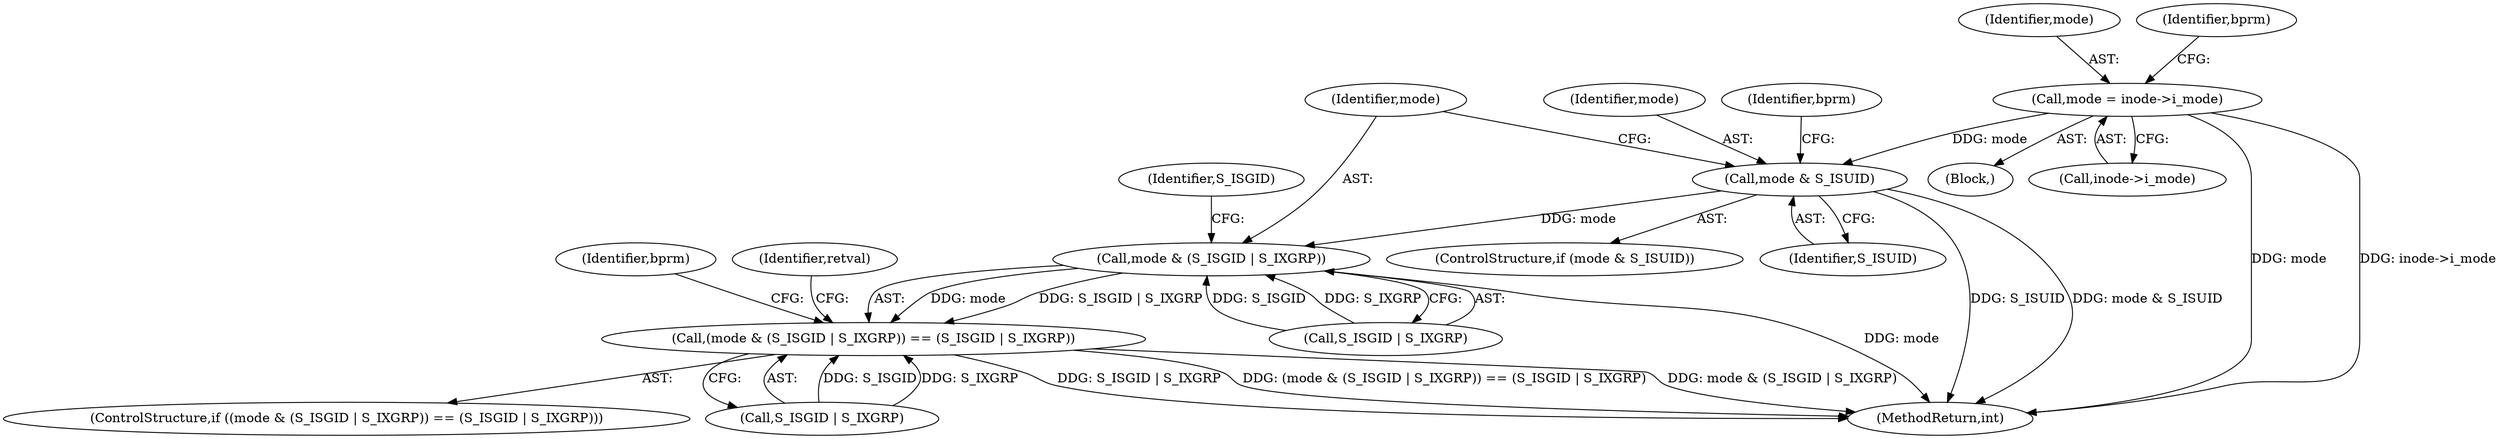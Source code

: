 digraph "1_linux_8b01fc86b9f425899f8a3a8fc1c47d73c2c20543@pointer" {
"1000116" [label="(Call,mode = inode->i_mode)"];
"1000175" [label="(Call,mode & S_ISUID)"];
"1000195" [label="(Call,mode & (S_ISGID | S_IXGRP))"];
"1000194" [label="(Call,(mode & (S_ISGID | S_IXGRP)) == (S_ISGID | S_IXGRP))"];
"1000247" [label="(MethodReturn,int)"];
"1000193" [label="(ControlStructure,if ((mode & (S_ISGID | S_IXGRP)) == (S_ISGID | S_IXGRP)))"];
"1000206" [label="(Identifier,bprm)"];
"1000219" [label="(Identifier,retval)"];
"1000177" [label="(Identifier,S_ISUID)"];
"1000118" [label="(Call,inode->i_mode)"];
"1000117" [label="(Identifier,mode)"];
"1000174" [label="(ControlStructure,if (mode & S_ISUID))"];
"1000175" [label="(Call,mode & S_ISUID)"];
"1000176" [label="(Identifier,mode)"];
"1000200" [label="(Call,S_ISGID | S_IXGRP)"];
"1000125" [label="(Identifier,bprm)"];
"1000181" [label="(Identifier,bprm)"];
"1000197" [label="(Call,S_ISGID | S_IXGRP)"];
"1000201" [label="(Identifier,S_ISGID)"];
"1000195" [label="(Call,mode & (S_ISGID | S_IXGRP))"];
"1000116" [label="(Call,mode = inode->i_mode)"];
"1000194" [label="(Call,(mode & (S_ISGID | S_IXGRP)) == (S_ISGID | S_IXGRP))"];
"1000107" [label="(Block,)"];
"1000196" [label="(Identifier,mode)"];
"1000116" -> "1000107"  [label="AST: "];
"1000116" -> "1000118"  [label="CFG: "];
"1000117" -> "1000116"  [label="AST: "];
"1000118" -> "1000116"  [label="AST: "];
"1000125" -> "1000116"  [label="CFG: "];
"1000116" -> "1000247"  [label="DDG: mode"];
"1000116" -> "1000247"  [label="DDG: inode->i_mode"];
"1000116" -> "1000175"  [label="DDG: mode"];
"1000175" -> "1000174"  [label="AST: "];
"1000175" -> "1000177"  [label="CFG: "];
"1000176" -> "1000175"  [label="AST: "];
"1000177" -> "1000175"  [label="AST: "];
"1000181" -> "1000175"  [label="CFG: "];
"1000196" -> "1000175"  [label="CFG: "];
"1000175" -> "1000247"  [label="DDG: S_ISUID"];
"1000175" -> "1000247"  [label="DDG: mode & S_ISUID"];
"1000175" -> "1000195"  [label="DDG: mode"];
"1000195" -> "1000194"  [label="AST: "];
"1000195" -> "1000197"  [label="CFG: "];
"1000196" -> "1000195"  [label="AST: "];
"1000197" -> "1000195"  [label="AST: "];
"1000201" -> "1000195"  [label="CFG: "];
"1000195" -> "1000247"  [label="DDG: mode"];
"1000195" -> "1000194"  [label="DDG: mode"];
"1000195" -> "1000194"  [label="DDG: S_ISGID | S_IXGRP"];
"1000197" -> "1000195"  [label="DDG: S_ISGID"];
"1000197" -> "1000195"  [label="DDG: S_IXGRP"];
"1000194" -> "1000193"  [label="AST: "];
"1000194" -> "1000200"  [label="CFG: "];
"1000200" -> "1000194"  [label="AST: "];
"1000206" -> "1000194"  [label="CFG: "];
"1000219" -> "1000194"  [label="CFG: "];
"1000194" -> "1000247"  [label="DDG: S_ISGID | S_IXGRP"];
"1000194" -> "1000247"  [label="DDG: (mode & (S_ISGID | S_IXGRP)) == (S_ISGID | S_IXGRP)"];
"1000194" -> "1000247"  [label="DDG: mode & (S_ISGID | S_IXGRP)"];
"1000200" -> "1000194"  [label="DDG: S_ISGID"];
"1000200" -> "1000194"  [label="DDG: S_IXGRP"];
}
